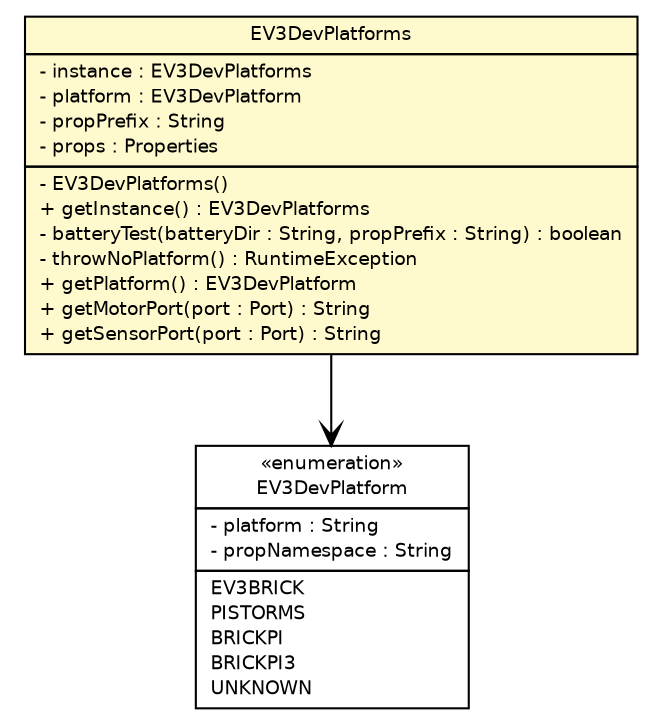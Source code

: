 #!/usr/local/bin/dot
#
# Class diagram 
# Generated by UMLGraph version R5_6-24-gf6e263 (http://www.umlgraph.org/)
#

digraph G {
	edge [fontname="Helvetica",fontsize=10,labelfontname="Helvetica",labelfontsize=10];
	node [fontname="Helvetica",fontsize=10,shape=plaintext];
	nodesep=0.25;
	ranksep=0.5;
	// ev3dev.hardware.EV3DevPlatform
	c2370 [label=<<table title="ev3dev.hardware.EV3DevPlatform" border="0" cellborder="1" cellspacing="0" cellpadding="2" port="p" href="./EV3DevPlatform.html">
		<tr><td><table border="0" cellspacing="0" cellpadding="1">
<tr><td align="center" balign="center"> &#171;enumeration&#187; </td></tr>
<tr><td align="center" balign="center"> EV3DevPlatform </td></tr>
		</table></td></tr>
		<tr><td><table border="0" cellspacing="0" cellpadding="1">
<tr><td align="left" balign="left"> - platform : String </td></tr>
<tr><td align="left" balign="left"> - propNamespace : String </td></tr>
		</table></td></tr>
		<tr><td><table border="0" cellspacing="0" cellpadding="1">
<tr><td align="left" balign="left"> EV3BRICK </td></tr>
<tr><td align="left" balign="left"> PISTORMS </td></tr>
<tr><td align="left" balign="left"> BRICKPI </td></tr>
<tr><td align="left" balign="left"> BRICKPI3 </td></tr>
<tr><td align="left" balign="left"> UNKNOWN </td></tr>
		</table></td></tr>
		</table>>, URL="./EV3DevPlatform.html", fontname="Helvetica", fontcolor="black", fontsize=9.0];
	// ev3dev.hardware.EV3DevPlatforms
	c2371 [label=<<table title="ev3dev.hardware.EV3DevPlatforms" border="0" cellborder="1" cellspacing="0" cellpadding="2" port="p" bgcolor="lemonChiffon" href="./EV3DevPlatforms.html">
		<tr><td><table border="0" cellspacing="0" cellpadding="1">
<tr><td align="center" balign="center"> EV3DevPlatforms </td></tr>
		</table></td></tr>
		<tr><td><table border="0" cellspacing="0" cellpadding="1">
<tr><td align="left" balign="left"> - instance : EV3DevPlatforms </td></tr>
<tr><td align="left" balign="left"> - platform : EV3DevPlatform </td></tr>
<tr><td align="left" balign="left"> - propPrefix : String </td></tr>
<tr><td align="left" balign="left"> - props : Properties </td></tr>
		</table></td></tr>
		<tr><td><table border="0" cellspacing="0" cellpadding="1">
<tr><td align="left" balign="left"> - EV3DevPlatforms() </td></tr>
<tr><td align="left" balign="left"> + getInstance() : EV3DevPlatforms </td></tr>
<tr><td align="left" balign="left"> - batteryTest(batteryDir : String, propPrefix : String) : boolean </td></tr>
<tr><td align="left" balign="left"> - throwNoPlatform() : RuntimeException </td></tr>
<tr><td align="left" balign="left"> + getPlatform() : EV3DevPlatform </td></tr>
<tr><td align="left" balign="left"> + getMotorPort(port : Port) : String </td></tr>
<tr><td align="left" balign="left"> + getSensorPort(port : Port) : String </td></tr>
		</table></td></tr>
		</table>>, URL="./EV3DevPlatforms.html", fontname="Helvetica", fontcolor="black", fontsize=9.0];
	// ev3dev.hardware.EV3DevPlatforms NAVASSOC ev3dev.hardware.EV3DevPlatform
	c2371:p -> c2370:p [taillabel="", label="", headlabel="", fontname="Helvetica", fontcolor="black", fontsize=10.0, color="black", arrowhead=open];
}

